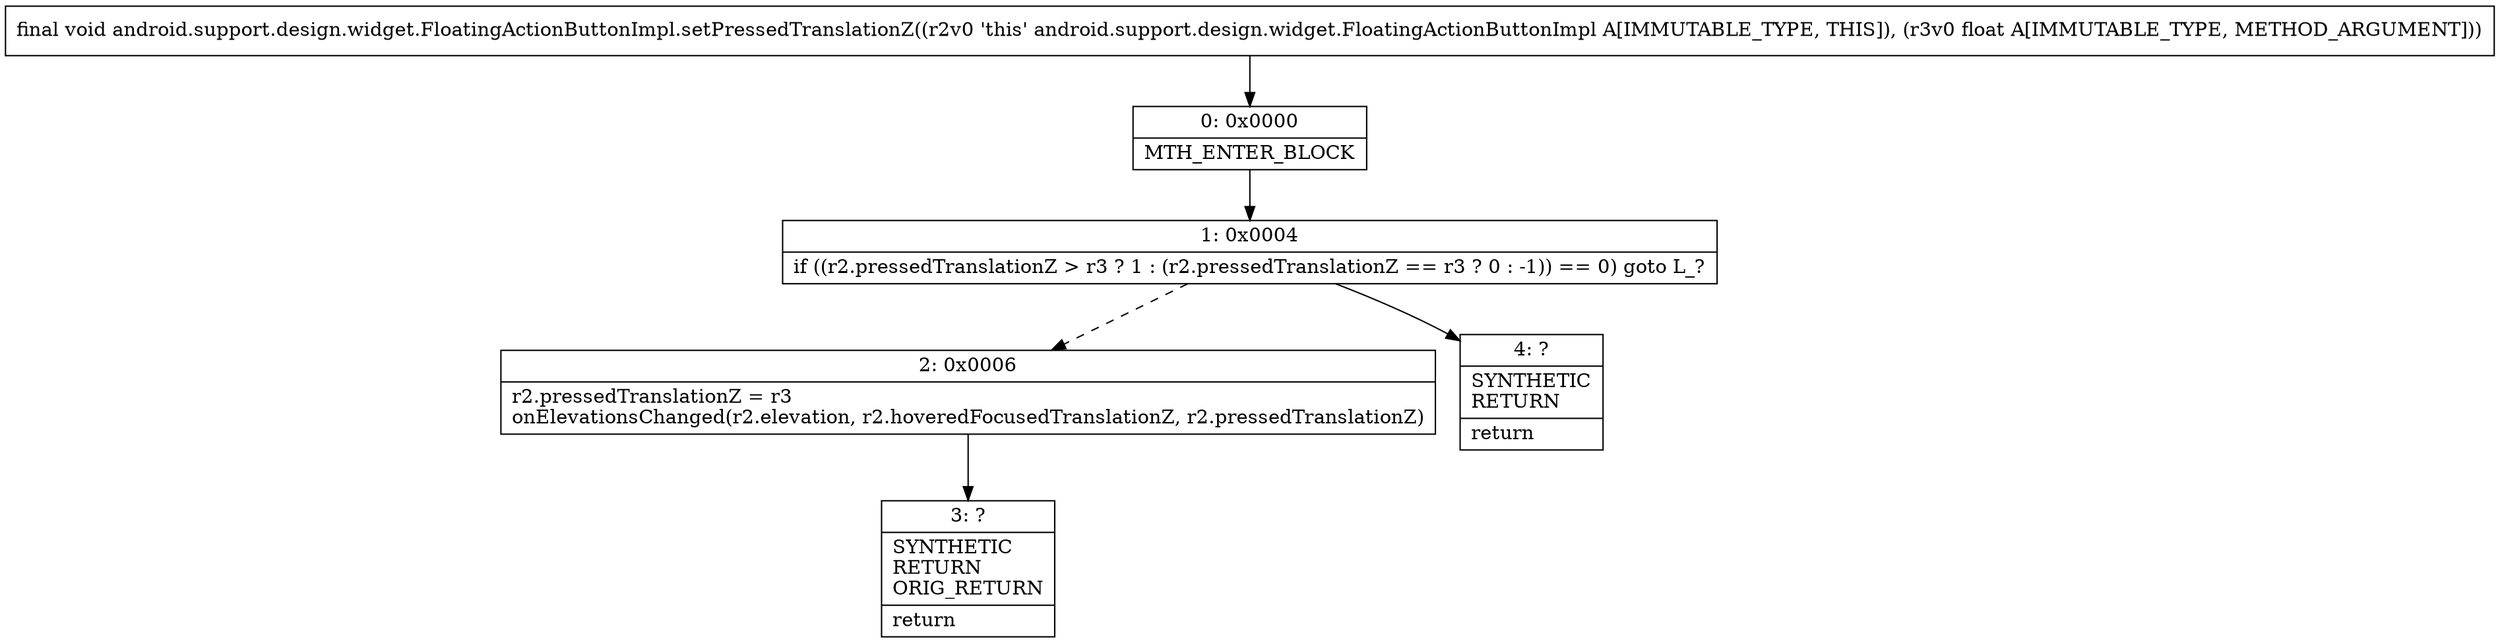 digraph "CFG forandroid.support.design.widget.FloatingActionButtonImpl.setPressedTranslationZ(F)V" {
Node_0 [shape=record,label="{0\:\ 0x0000|MTH_ENTER_BLOCK\l}"];
Node_1 [shape=record,label="{1\:\ 0x0004|if ((r2.pressedTranslationZ \> r3 ? 1 : (r2.pressedTranslationZ == r3 ? 0 : \-1)) == 0) goto L_?\l}"];
Node_2 [shape=record,label="{2\:\ 0x0006|r2.pressedTranslationZ = r3\lonElevationsChanged(r2.elevation, r2.hoveredFocusedTranslationZ, r2.pressedTranslationZ)\l}"];
Node_3 [shape=record,label="{3\:\ ?|SYNTHETIC\lRETURN\lORIG_RETURN\l|return\l}"];
Node_4 [shape=record,label="{4\:\ ?|SYNTHETIC\lRETURN\l|return\l}"];
MethodNode[shape=record,label="{final void android.support.design.widget.FloatingActionButtonImpl.setPressedTranslationZ((r2v0 'this' android.support.design.widget.FloatingActionButtonImpl A[IMMUTABLE_TYPE, THIS]), (r3v0 float A[IMMUTABLE_TYPE, METHOD_ARGUMENT])) }"];
MethodNode -> Node_0;
Node_0 -> Node_1;
Node_1 -> Node_2[style=dashed];
Node_1 -> Node_4;
Node_2 -> Node_3;
}

